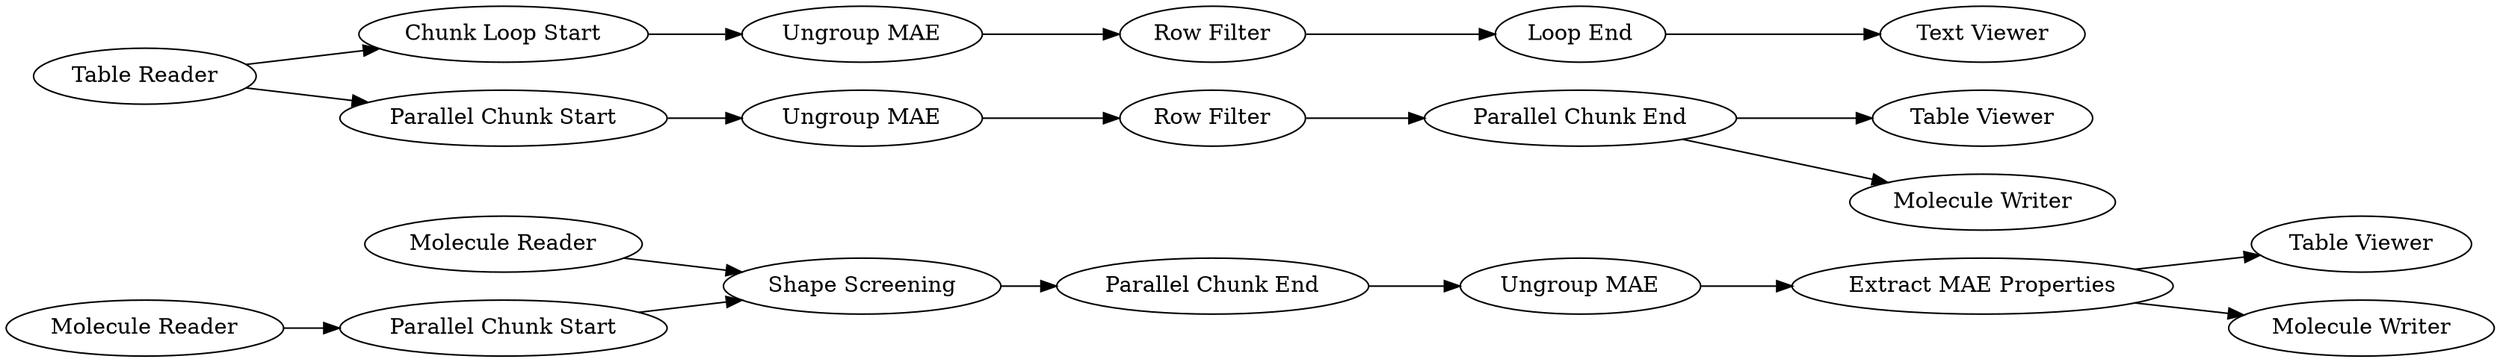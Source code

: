 digraph {
	4 [label="Parallel Chunk Start"]
	6 [label="Parallel Chunk End"]
	68 [label="Chunk Loop Start"]
	69 [label="Ungroup MAE"]
	70 [label="Row Filter"]
	71 [label="Loop End"]
	73 [label="Text Viewer"]
	8239 [label="Ungroup MAE"]
	8240 [label="Table Viewer"]
	8241 [label="Extract MAE Properties"]
	8245 [label="Parallel Chunk Start"]
	8246 [label="Parallel Chunk End"]
	8247 [label="Row Filter"]
	8248 [label="Ungroup MAE"]
	8249 [label="Table Viewer"]
	8458 [label="Molecule Writer"]
	8459 [label="Molecule Writer"]
	8460 [label="Table Reader"]
	8461 [label="Molecule Reader"]
	8462 [label="Molecule Reader"]
	8463 [label="Shape Screening"]
	4 -> 8463
	6 -> 8239
	68 -> 69
	69 -> 70
	70 -> 71
	71 -> 73
	8239 -> 8241
	8241 -> 8240
	8241 -> 8458
	8245 -> 8248
	8246 -> 8249
	8246 -> 8459
	8247 -> 8246
	8248 -> 8247
	8460 -> 68
	8460 -> 8245
	8461 -> 8463
	8462 -> 4
	8463 -> 6
	rankdir=LR
}

